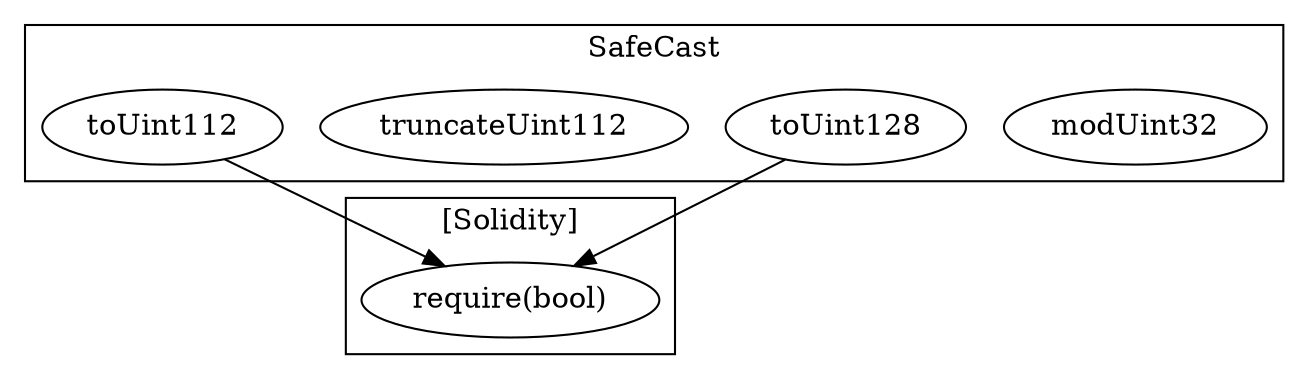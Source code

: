 strict digraph {
subgraph cluster_5347_SafeCast {
label = "SafeCast"
"5347_modUint32" [label="modUint32"]
"5347_toUint128" [label="toUint128"]
"5347_truncateUint112" [label="truncateUint112"]
"5347_toUint112" [label="toUint112"]
}subgraph cluster_solidity {
label = "[Solidity]"
"require(bool)" 
"5347_toUint112" -> "require(bool)"
"5347_toUint128" -> "require(bool)"
}
}